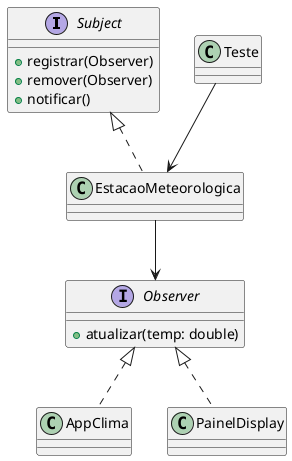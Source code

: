 @startuml Observer_Pattern
interface Subject {
    +registrar(Observer)
    +remover(Observer)
    +notificar()
}
interface Observer {
    +atualizar(temp: double)
}
class EstacaoMeteorologica
class AppClima
class PainelDisplay
class Teste
Subject <|.. EstacaoMeteorologica
Observer <|.. AppClima
Observer <|.. PainelDisplay
EstacaoMeteorologica --> Observer
Teste --> EstacaoMeteorologica
@enduml